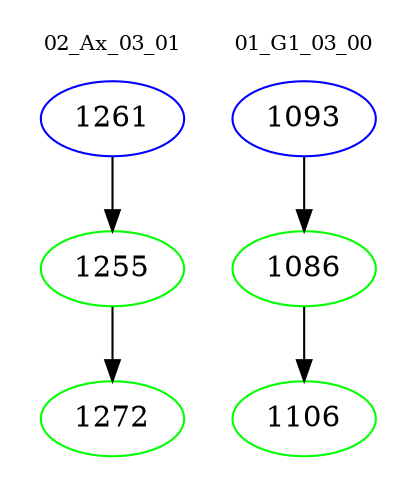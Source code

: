 digraph{
subgraph cluster_0 {
color = white
label = "02_Ax_03_01";
fontsize=10;
T0_1261 [label="1261", color="blue"]
T0_1261 -> T0_1255 [color="black"]
T0_1255 [label="1255", color="green"]
T0_1255 -> T0_1272 [color="black"]
T0_1272 [label="1272", color="green"]
}
subgraph cluster_1 {
color = white
label = "01_G1_03_00";
fontsize=10;
T1_1093 [label="1093", color="blue"]
T1_1093 -> T1_1086 [color="black"]
T1_1086 [label="1086", color="green"]
T1_1086 -> T1_1106 [color="black"]
T1_1106 [label="1106", color="green"]
}
}
